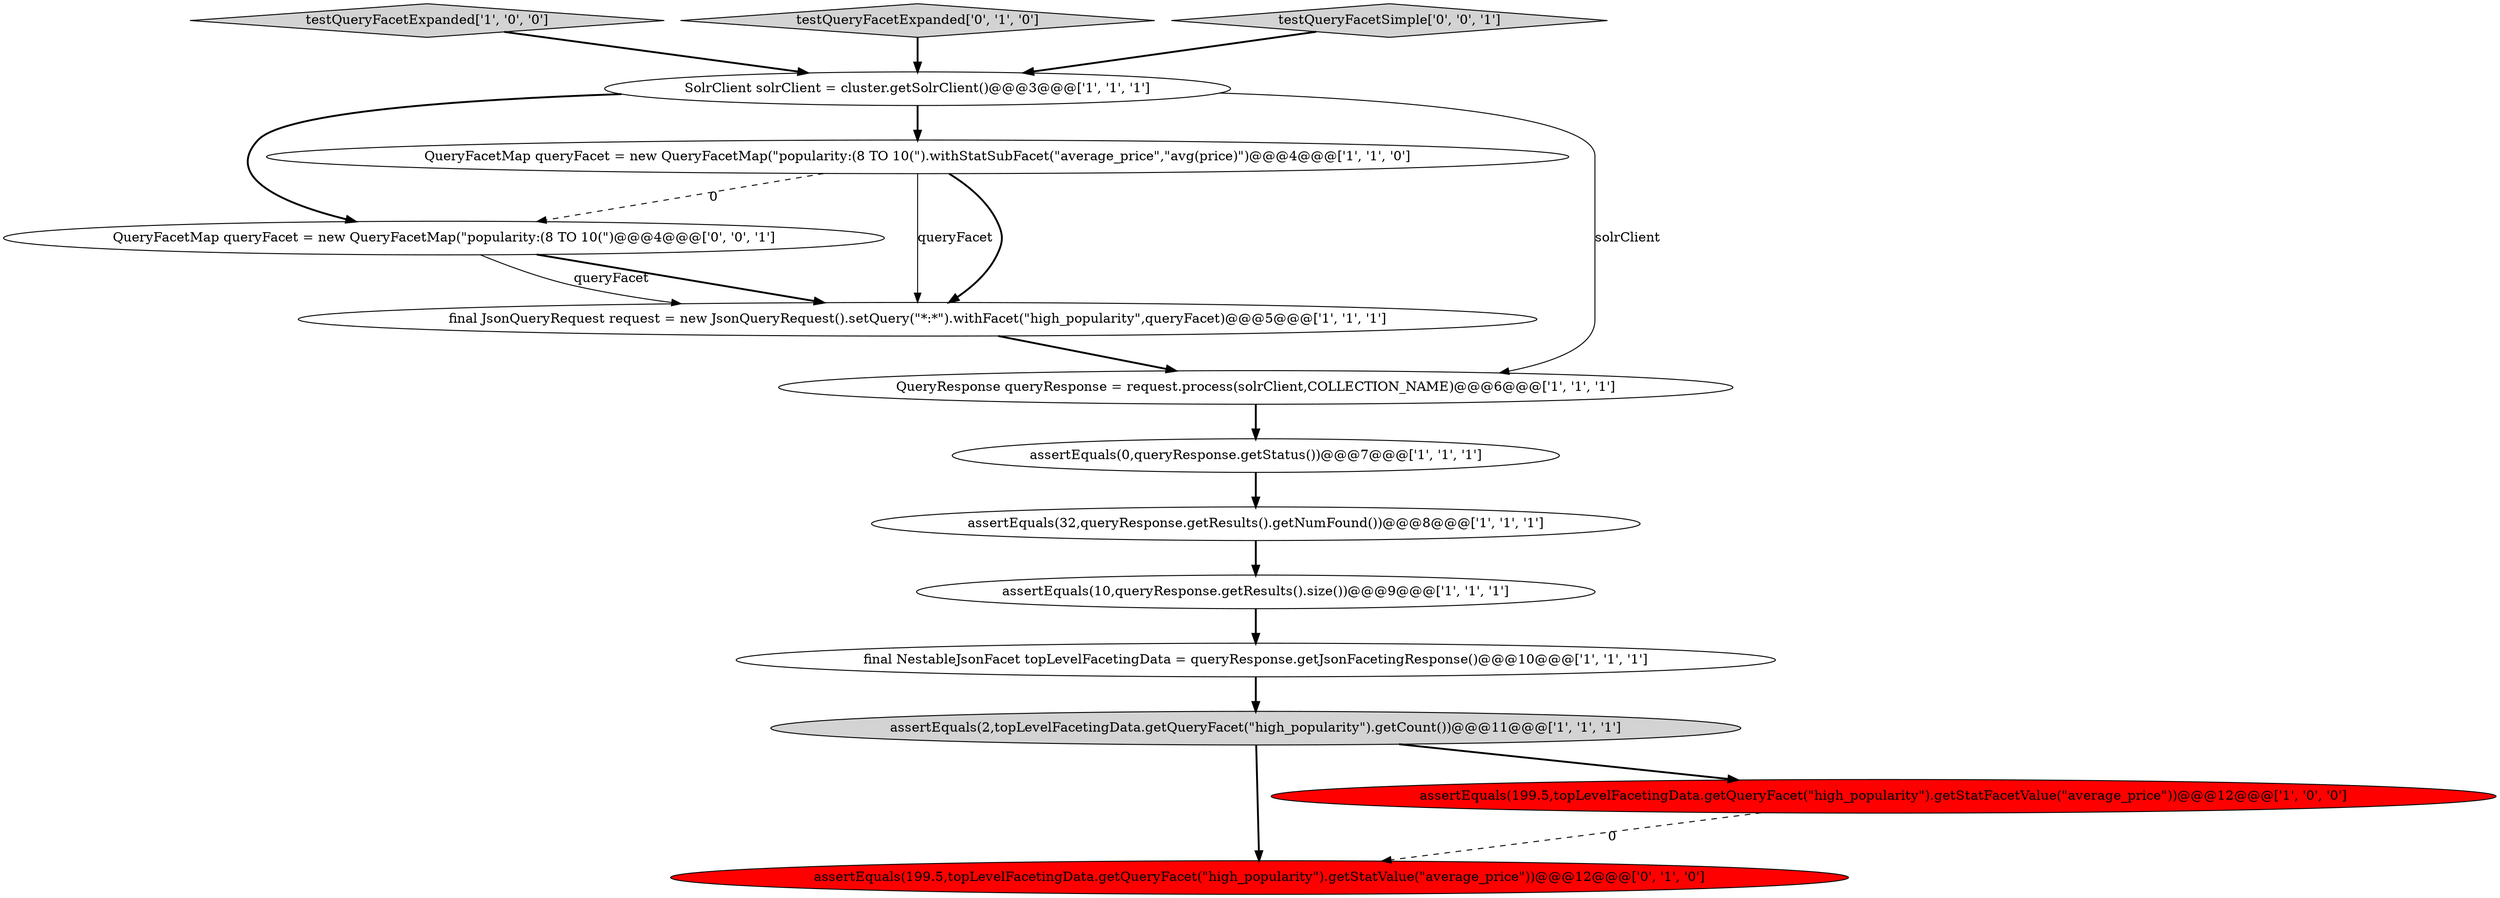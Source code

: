 digraph {
3 [style = filled, label = "final NestableJsonFacet topLevelFacetingData = queryResponse.getJsonFacetingResponse()@@@10@@@['1', '1', '1']", fillcolor = white, shape = ellipse image = "AAA0AAABBB1BBB"];
9 [style = filled, label = "assertEquals(10,queryResponse.getResults().size())@@@9@@@['1', '1', '1']", fillcolor = white, shape = ellipse image = "AAA0AAABBB1BBB"];
12 [style = filled, label = "assertEquals(199.5,topLevelFacetingData.getQueryFacet(\"high_popularity\").getStatValue(\"average_price\"))@@@12@@@['0', '1', '0']", fillcolor = red, shape = ellipse image = "AAA1AAABBB2BBB"];
1 [style = filled, label = "QueryFacetMap queryFacet = new QueryFacetMap(\"popularity:(8 TO 10(\").withStatSubFacet(\"average_price\",\"avg(price)\")@@@4@@@['1', '1', '0']", fillcolor = white, shape = ellipse image = "AAA0AAABBB1BBB"];
6 [style = filled, label = "assertEquals(2,topLevelFacetingData.getQueryFacet(\"high_popularity\").getCount())@@@11@@@['1', '1', '1']", fillcolor = lightgray, shape = ellipse image = "AAA0AAABBB1BBB"];
0 [style = filled, label = "SolrClient solrClient = cluster.getSolrClient()@@@3@@@['1', '1', '1']", fillcolor = white, shape = ellipse image = "AAA0AAABBB1BBB"];
4 [style = filled, label = "assertEquals(199.5,topLevelFacetingData.getQueryFacet(\"high_popularity\").getStatFacetValue(\"average_price\"))@@@12@@@['1', '0', '0']", fillcolor = red, shape = ellipse image = "AAA1AAABBB1BBB"];
10 [style = filled, label = "testQueryFacetExpanded['1', '0', '0']", fillcolor = lightgray, shape = diamond image = "AAA0AAABBB1BBB"];
11 [style = filled, label = "testQueryFacetExpanded['0', '1', '0']", fillcolor = lightgray, shape = diamond image = "AAA0AAABBB2BBB"];
13 [style = filled, label = "QueryFacetMap queryFacet = new QueryFacetMap(\"popularity:(8 TO 10(\")@@@4@@@['0', '0', '1']", fillcolor = white, shape = ellipse image = "AAA0AAABBB3BBB"];
14 [style = filled, label = "testQueryFacetSimple['0', '0', '1']", fillcolor = lightgray, shape = diamond image = "AAA0AAABBB3BBB"];
5 [style = filled, label = "QueryResponse queryResponse = request.process(solrClient,COLLECTION_NAME)@@@6@@@['1', '1', '1']", fillcolor = white, shape = ellipse image = "AAA0AAABBB1BBB"];
2 [style = filled, label = "assertEquals(32,queryResponse.getResults().getNumFound())@@@8@@@['1', '1', '1']", fillcolor = white, shape = ellipse image = "AAA0AAABBB1BBB"];
7 [style = filled, label = "assertEquals(0,queryResponse.getStatus())@@@7@@@['1', '1', '1']", fillcolor = white, shape = ellipse image = "AAA0AAABBB1BBB"];
8 [style = filled, label = "final JsonQueryRequest request = new JsonQueryRequest().setQuery(\"*:*\").withFacet(\"high_popularity\",queryFacet)@@@5@@@['1', '1', '1']", fillcolor = white, shape = ellipse image = "AAA0AAABBB1BBB"];
9->3 [style = bold, label=""];
5->7 [style = bold, label=""];
6->4 [style = bold, label=""];
3->6 [style = bold, label=""];
1->8 [style = solid, label="queryFacet"];
11->0 [style = bold, label=""];
1->13 [style = dashed, label="0"];
1->8 [style = bold, label=""];
2->9 [style = bold, label=""];
13->8 [style = bold, label=""];
8->5 [style = bold, label=""];
0->13 [style = bold, label=""];
14->0 [style = bold, label=""];
0->5 [style = solid, label="solrClient"];
13->8 [style = solid, label="queryFacet"];
7->2 [style = bold, label=""];
0->1 [style = bold, label=""];
10->0 [style = bold, label=""];
4->12 [style = dashed, label="0"];
6->12 [style = bold, label=""];
}
